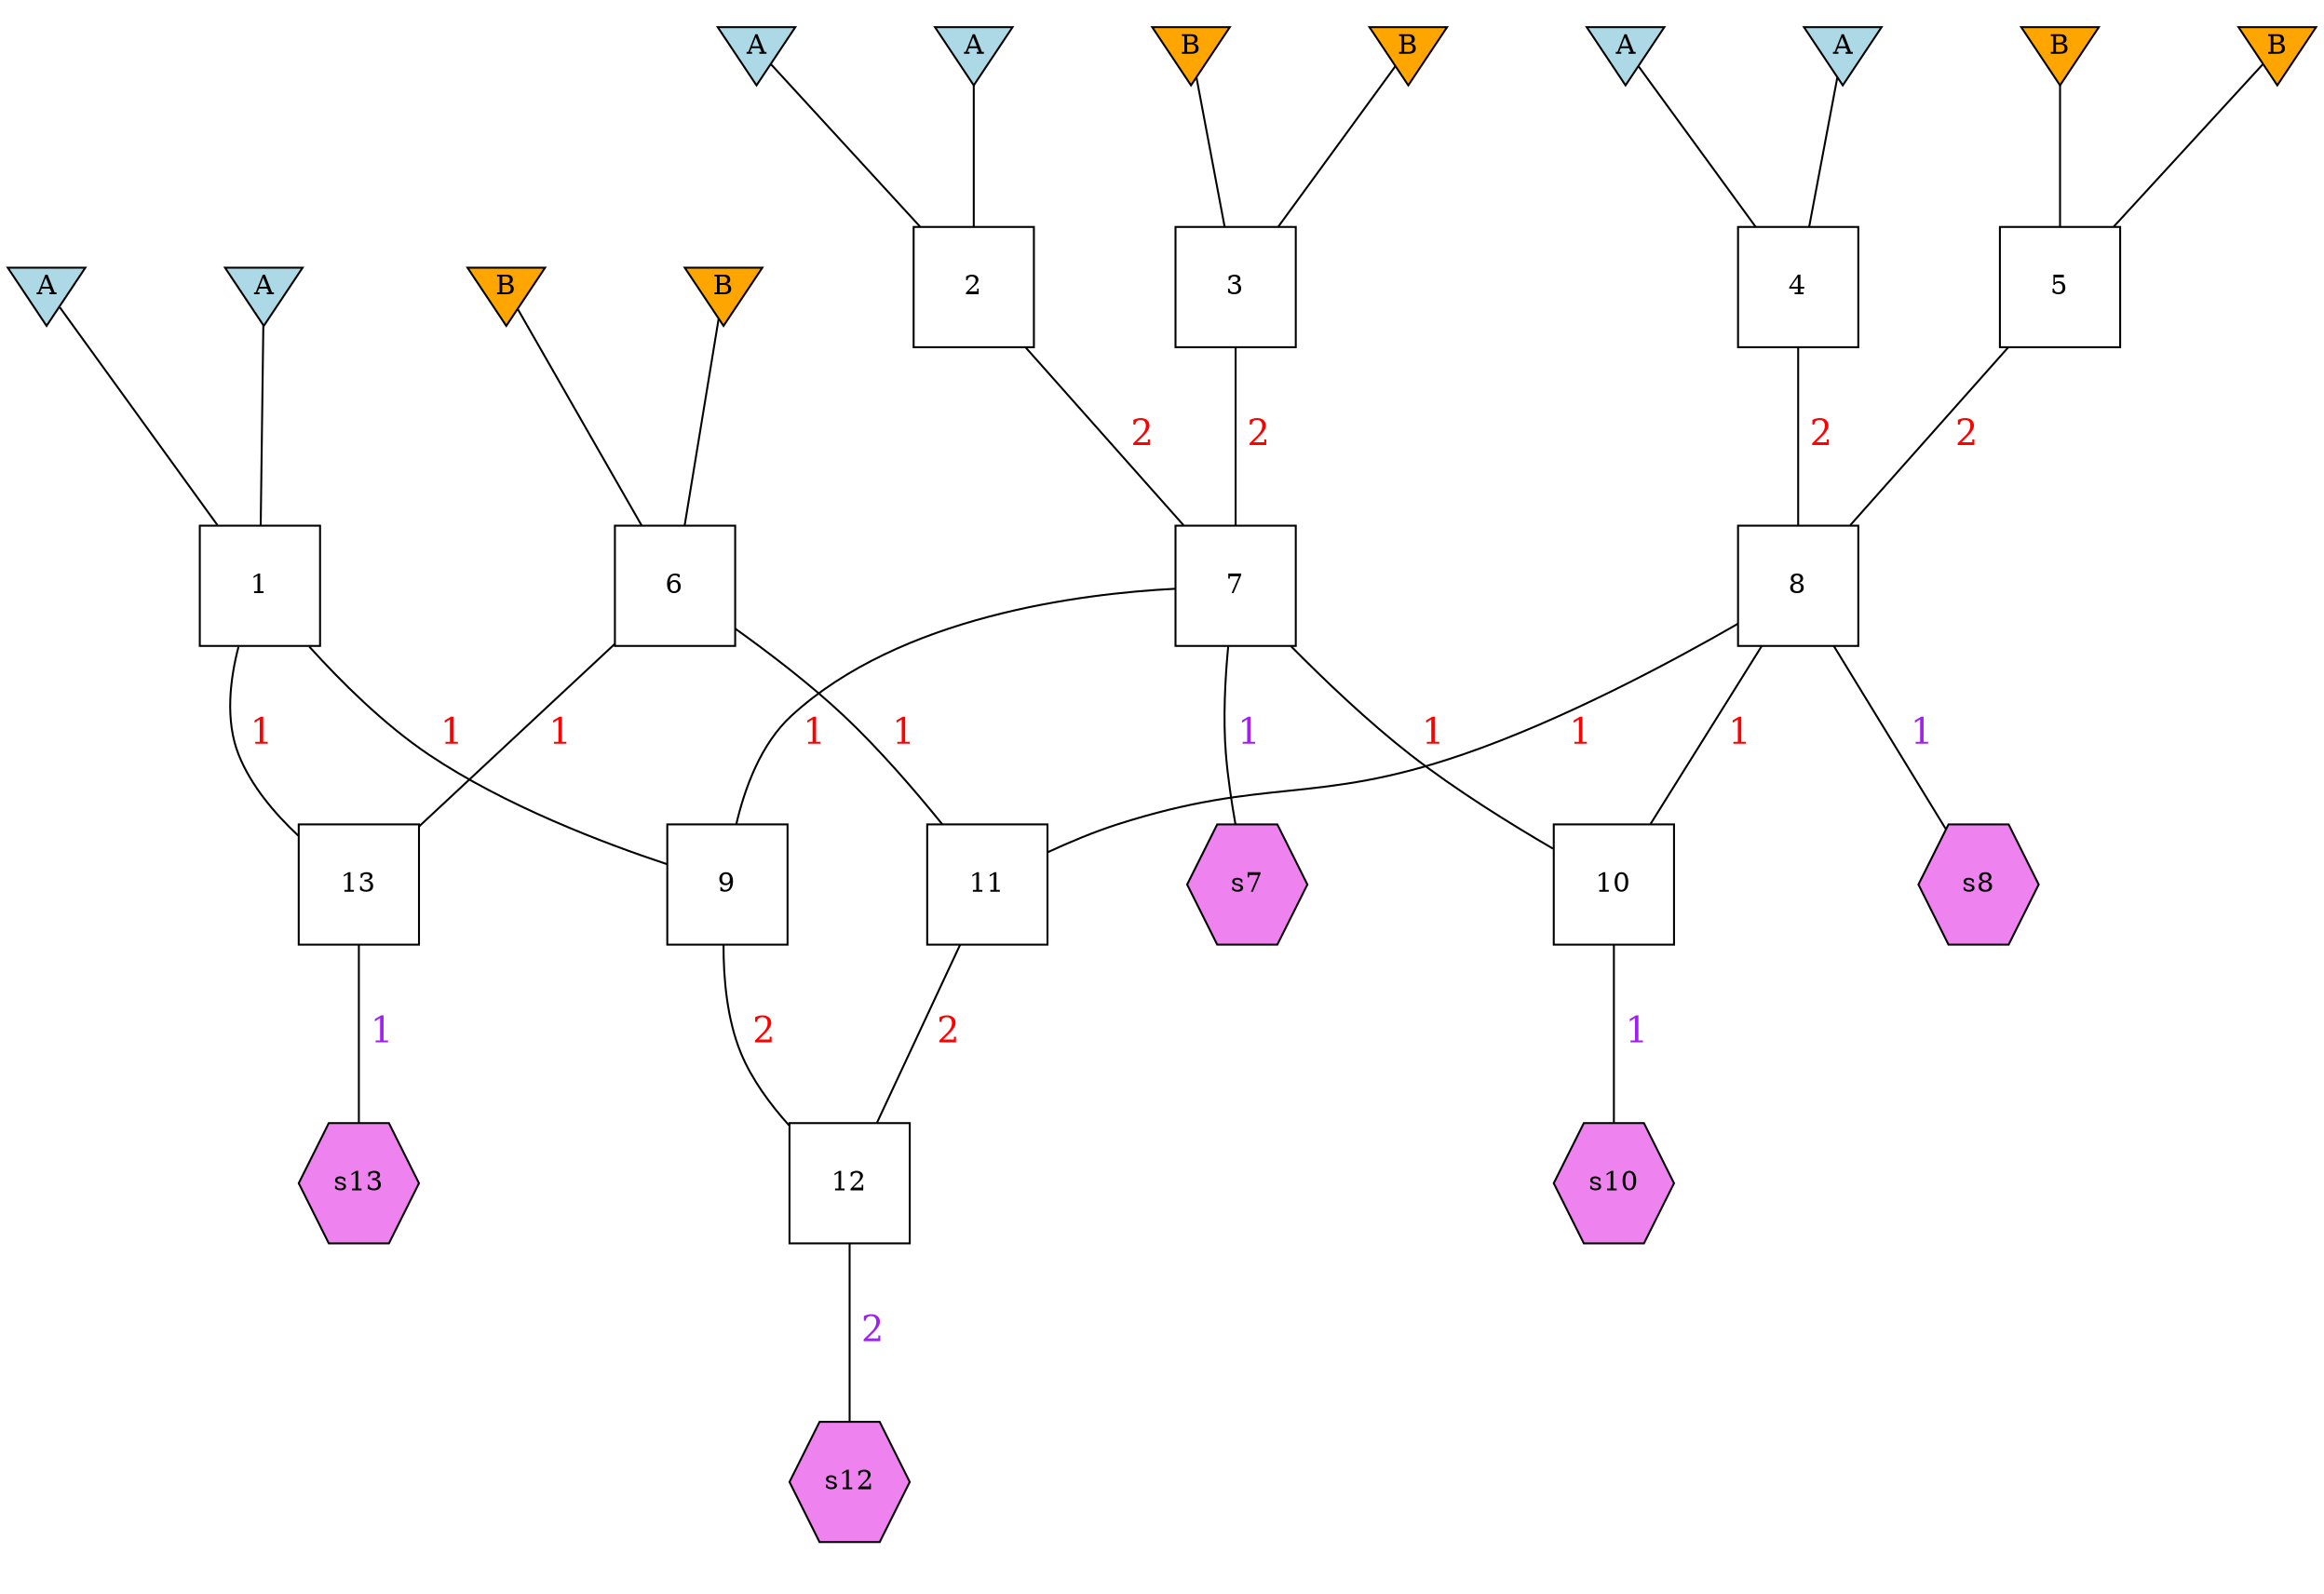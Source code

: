 digraph xxx {
label = "  "
ranksep = 1
nodesep = 1
compress = false
"1a" [shape=invtriangle, regular=1, height=0.56, fixedsize=true, label=A, style=filled, fillcolor=lightblue];
"2a" [shape=invtriangle, regular=1, height=0.56, fixedsize=true, label=A, style=filled, fillcolor=lightblue];
"3a" [shape=invtriangle, regular=1, height=0.56, fixedsize=true, label=B, style=filled, fillcolor=orange];
"4a" [shape=invtriangle, regular=1, height=0.56, fixedsize=true, label=A, style=filled, fillcolor=lightblue];
"5a" [shape=invtriangle, regular=1, height=0.56, fixedsize=true, label=B, style=filled, fillcolor=orange];
"6a" [shape=invtriangle, regular=1, height=0.56, fixedsize=true, label=B, style=filled, fillcolor=orange];
"1b" [shape=invtriangle, regular=1, height=0.56, fixedsize=true, label=A, style=filled, fillcolor=lightblue];
"2b" [shape=invtriangle, regular=1, height=0.56, fixedsize=true, label=A, style=filled, fillcolor=lightblue];
"3b" [shape=invtriangle, regular=1, height=0.56, fixedsize=true, label=B, style=filled, fillcolor=orange];
"4b" [shape=invtriangle, regular=1, height=0.56, fixedsize=true, label=A, style=filled, fillcolor=lightblue];
"5b" [shape=invtriangle, regular=1, height=0.56, fixedsize=true, label=B, style=filled, fillcolor=orange];
"6b" [shape=invtriangle, regular=1, height=0.56, fixedsize=true, label=B, style=filled, fillcolor=orange];
"1" [shape=box, regular=1, height=0.86, fixedsize=true, label=1];
"2" [shape=box, regular=1, height=0.86, fixedsize=true, label=2];
"3" [shape=box, regular=1, height=0.86, fixedsize=true, label=3];
"4" [shape=box, regular=1, height=0.86, fixedsize=true, label=4];
"5" [shape=box, regular=1, height=0.86, fixedsize=true, label=5];
"6" [shape=box, regular=1, height=0.86, fixedsize=true, label=6];
"7" [shape=box, regular=1, height=0.86, fixedsize=true, label=7];
"8" [shape=box, regular=1, height=0.86, fixedsize=true, label=8];
"9" [shape=box, regular=1, height=0.86, fixedsize=true, label=9];
"10" [shape=box, regular=1, height=0.86, fixedsize=true, label=10];
"11" [shape=box, regular=1, height=0.86, fixedsize=true, label=11];
"12" [shape=box, regular=1, height=0.86, fixedsize=true, label=12];
"13" [shape=box, regular=1, height=0.86, fixedsize=true, label=13];
"s7" [shape=hexagon, regular=1, height=0.86, fixedsize=true, style=filled, fillcolor=violet, label=s7];
"s8" [shape=hexagon, regular=1, height=0.86, fixedsize=true, style=filled, fillcolor=violet, label=s8];
"s10" [shape=hexagon, regular=1, height=0.86, fixedsize=true, style=filled, fillcolor=violet, label=s10];
"s12" [shape=hexagon, regular=1, height=0.86, fixedsize=true, style=filled, fillcolor=violet, label=s12];
"s13" [shape=hexagon, regular=1, height=0.86, fixedsize=true, style=filled, fillcolor=violet, label=s13];
"1a" -> "1" [dir=none, style=solid];
"1b" -> "1" [dir=none, style=solid];
"2a" -> "2" [dir=none, style=solid];
"2b" -> "2" [dir=none, style=solid];
"3a" -> "3" [dir=none, style=solid];
"3b" -> "3" [dir=none, style=solid];
"4a" -> "4" [dir=none, style=solid];
"4b" -> "4" [dir=none, style=solid];
"5a" -> "5" [dir=none, style=solid];
"5b" -> "5" [dir=none, style=solid];
"6a" -> "6" [dir=none, style=solid];
"6b" -> "6" [dir=none, style=solid];
"2" -> "7" [dir=none, style=solid, label = " 2", fontsize=18, fontcolor=red];
"3" -> "7" [dir=none, style=solid, label = " 2", fontsize=18, fontcolor=red];
"4" -> "8" [dir=none, style=solid, label = " 2", fontsize=18, fontcolor=red];
"5" -> "8" [dir=none, style=solid, label = " 2", fontsize=18, fontcolor=red];
"1" -> "9" [dir=none, style=solid, label = " 1", fontsize=18, fontcolor=red];
"7" -> "9" [dir=none, style=solid, label = " 1", fontsize=18, fontcolor=red];
"7" -> "10" [dir=none, style=solid, label = " 1", fontsize=18, fontcolor=red];
"8" -> "10" [dir=none, style=solid, label = " 1", fontsize=18, fontcolor=red];
"8" -> "11" [dir=none, style=solid, label = " 1", fontsize=18, fontcolor=red];
"6" -> "11" [dir=none, style=solid, label = " 1", fontsize=18, fontcolor=red];
"9" -> "12" [dir=none, style=solid, label = " 2", fontsize=18, fontcolor=red];
"11" -> "12" [dir=none, style=solid, label = " 2", fontsize=18, fontcolor=red];
"1" -> "13" [dir=none, style=solid, label = " 1", fontsize=18, fontcolor=red];
"6" -> "13" [dir=none, style=solid, label = " 1", fontsize=18, fontcolor=red];
"7" -> "s7" [dir=none, style=solid, label = " 1", fontsize=18, fontcolor=purple];
"8" -> "s8" [dir=none, style=solid, label = " 1", fontsize=18, fontcolor=purple];
"10" -> "s10" [dir=none, style=solid, label = " 1", fontsize=18, fontcolor=purple];
"12" -> "s12" [dir=none, style=solid, label = " 2", fontsize=18, fontcolor=purple];
"13" -> "s13" [dir=none, style=solid, label = " 1", fontsize=18, fontcolor=purple];
}
